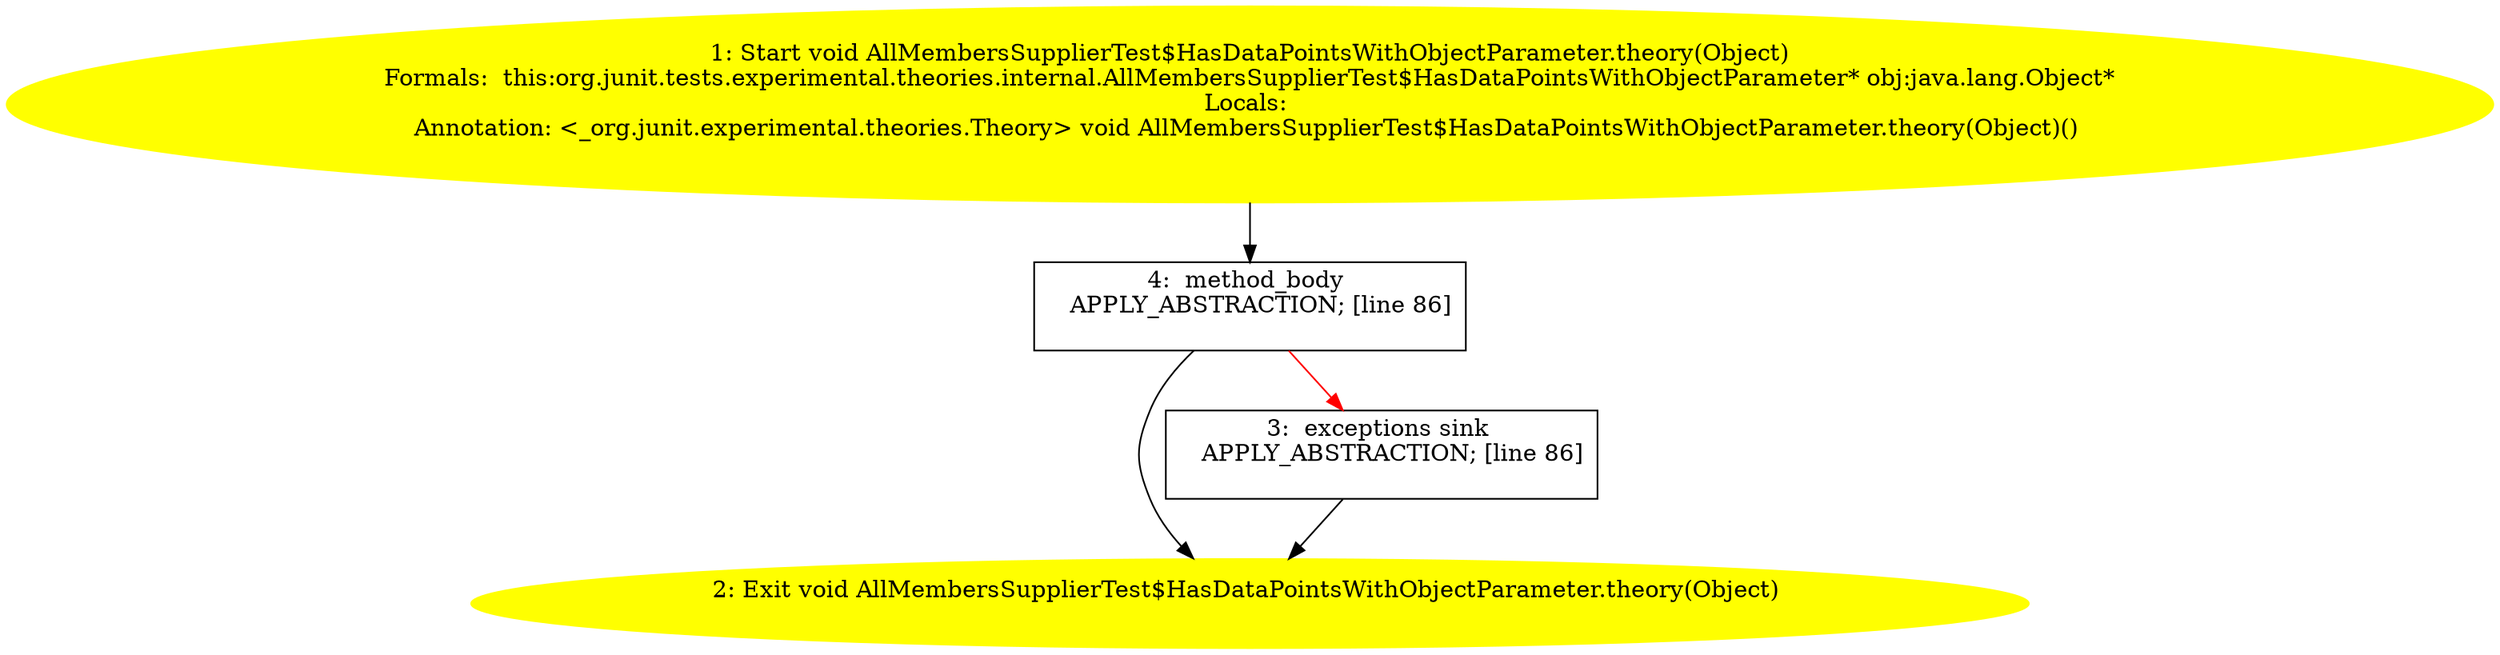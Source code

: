 /* @generated */
digraph cfg {
"org.junit.tests.experimental.theories.internal.AllMembersSupplierTest$HasDataPointsWithObjectParamet.a5c0fdefbf386a0d986ef85742d2d6d5_1" [label="1: Start void AllMembersSupplierTest$HasDataPointsWithObjectParameter.theory(Object)\nFormals:  this:org.junit.tests.experimental.theories.internal.AllMembersSupplierTest$HasDataPointsWithObjectParameter* obj:java.lang.Object*\nLocals: \nAnnotation: <_org.junit.experimental.theories.Theory> void AllMembersSupplierTest$HasDataPointsWithObjectParameter.theory(Object)() \n  " color=yellow style=filled]
	

	 "org.junit.tests.experimental.theories.internal.AllMembersSupplierTest$HasDataPointsWithObjectParamet.a5c0fdefbf386a0d986ef85742d2d6d5_1" -> "org.junit.tests.experimental.theories.internal.AllMembersSupplierTest$HasDataPointsWithObjectParamet.a5c0fdefbf386a0d986ef85742d2d6d5_4" ;
"org.junit.tests.experimental.theories.internal.AllMembersSupplierTest$HasDataPointsWithObjectParamet.a5c0fdefbf386a0d986ef85742d2d6d5_2" [label="2: Exit void AllMembersSupplierTest$HasDataPointsWithObjectParameter.theory(Object) \n  " color=yellow style=filled]
	

"org.junit.tests.experimental.theories.internal.AllMembersSupplierTest$HasDataPointsWithObjectParamet.a5c0fdefbf386a0d986ef85742d2d6d5_3" [label="3:  exceptions sink \n   APPLY_ABSTRACTION; [line 86]\n " shape="box"]
	

	 "org.junit.tests.experimental.theories.internal.AllMembersSupplierTest$HasDataPointsWithObjectParamet.a5c0fdefbf386a0d986ef85742d2d6d5_3" -> "org.junit.tests.experimental.theories.internal.AllMembersSupplierTest$HasDataPointsWithObjectParamet.a5c0fdefbf386a0d986ef85742d2d6d5_2" ;
"org.junit.tests.experimental.theories.internal.AllMembersSupplierTest$HasDataPointsWithObjectParamet.a5c0fdefbf386a0d986ef85742d2d6d5_4" [label="4:  method_body \n   APPLY_ABSTRACTION; [line 86]\n " shape="box"]
	

	 "org.junit.tests.experimental.theories.internal.AllMembersSupplierTest$HasDataPointsWithObjectParamet.a5c0fdefbf386a0d986ef85742d2d6d5_4" -> "org.junit.tests.experimental.theories.internal.AllMembersSupplierTest$HasDataPointsWithObjectParamet.a5c0fdefbf386a0d986ef85742d2d6d5_2" ;
	 "org.junit.tests.experimental.theories.internal.AllMembersSupplierTest$HasDataPointsWithObjectParamet.a5c0fdefbf386a0d986ef85742d2d6d5_4" -> "org.junit.tests.experimental.theories.internal.AllMembersSupplierTest$HasDataPointsWithObjectParamet.a5c0fdefbf386a0d986ef85742d2d6d5_3" [color="red" ];
}
